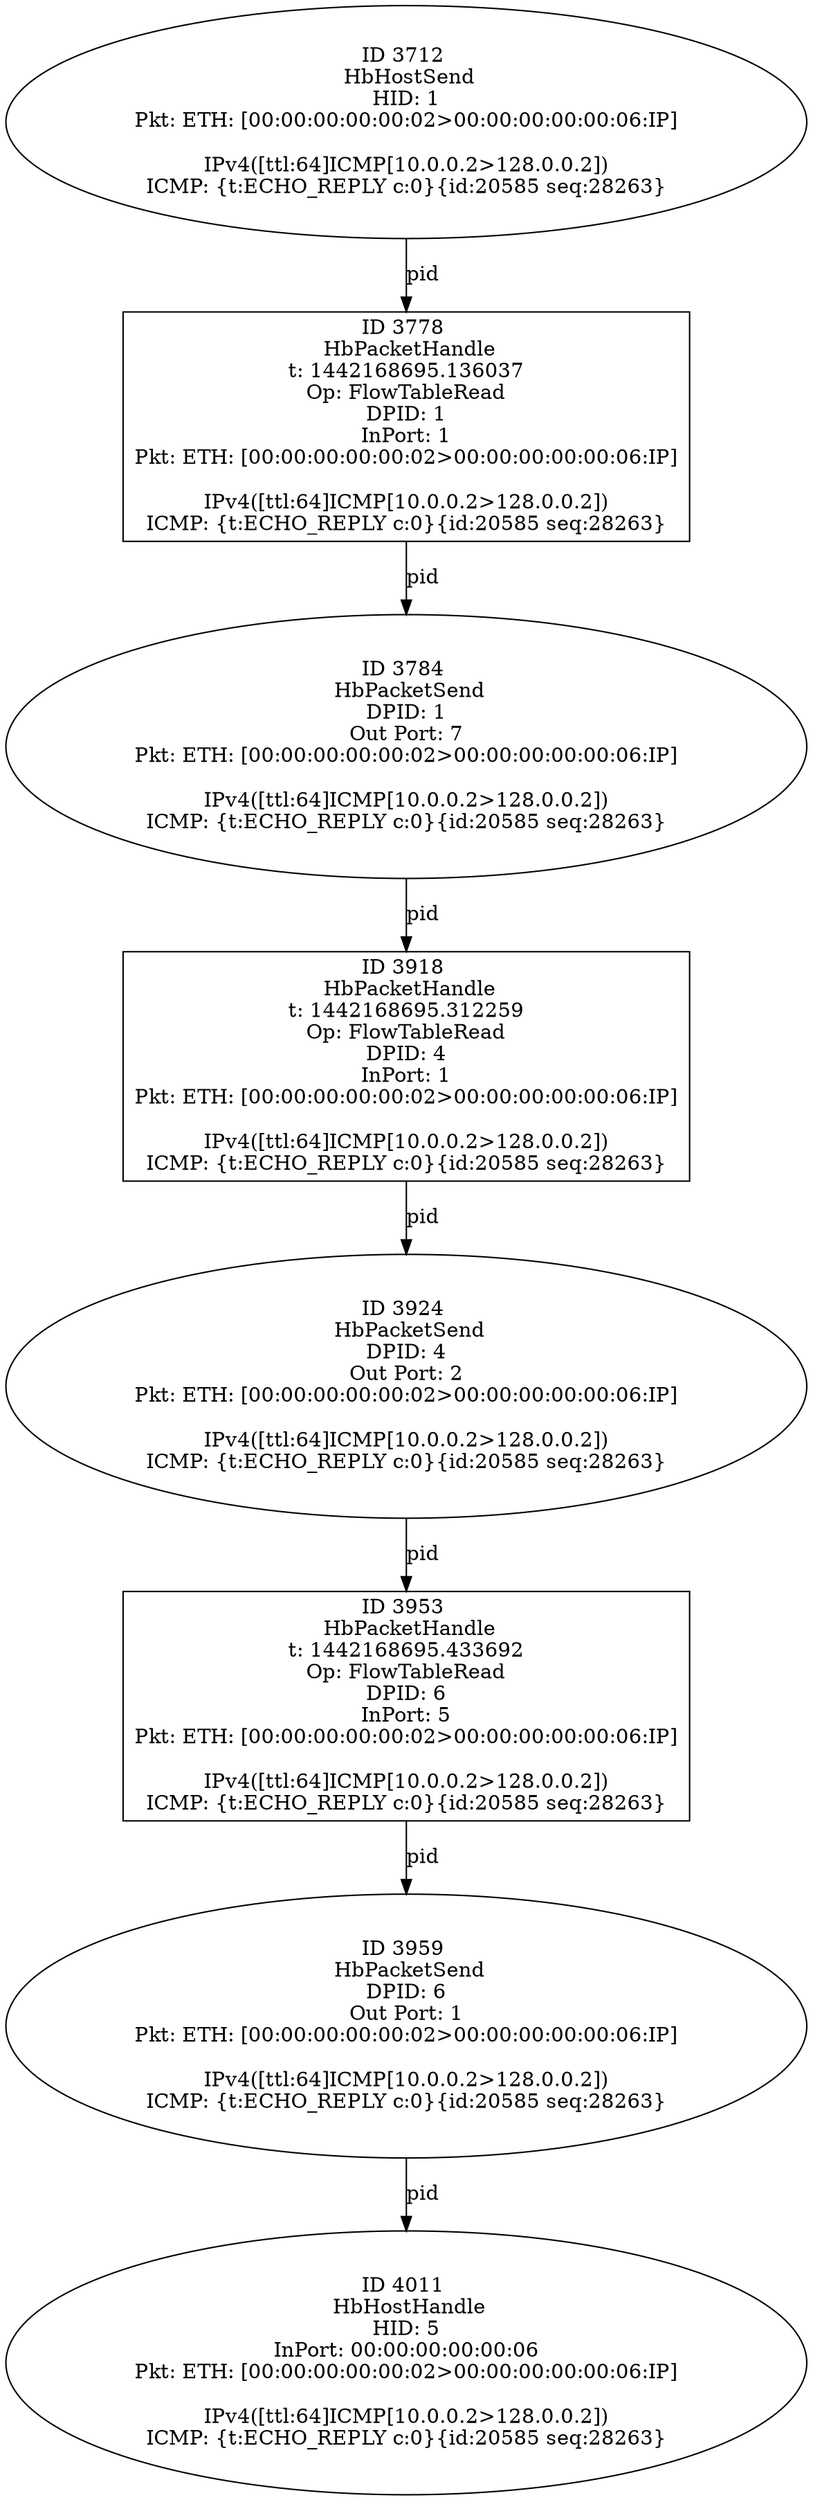 strict digraph G {
3712 [shape=oval, event=<hb_events.HbHostSend object at 0x107953ad0>, label="ID 3712 
 HbHostSend
HID: 1
Pkt: ETH: [00:00:00:00:00:02>00:00:00:00:00:06:IP]

IPv4([ttl:64]ICMP[10.0.0.2>128.0.0.2])
ICMP: {t:ECHO_REPLY c:0}{id:20585 seq:28263}"];
3778 [shape=box, event=<hb_events.HbPacketHandle object at 0x10798ef50>, label="ID 3778 
 HbPacketHandle
t: 1442168695.136037
Op: FlowTableRead
DPID: 1
InPort: 1
Pkt: ETH: [00:00:00:00:00:02>00:00:00:00:00:06:IP]

IPv4([ttl:64]ICMP[10.0.0.2>128.0.0.2])
ICMP: {t:ECHO_REPLY c:0}{id:20585 seq:28263}"];
3784 [shape=oval, event=<hb_events.HbPacketSend object at 0x107985b50>, label="ID 3784 
 HbPacketSend
DPID: 1
Out Port: 7
Pkt: ETH: [00:00:00:00:00:02>00:00:00:00:00:06:IP]

IPv4([ttl:64]ICMP[10.0.0.2>128.0.0.2])
ICMP: {t:ECHO_REPLY c:0}{id:20585 seq:28263}"];
4011 [shape=oval, event=<hb_events.HbHostHandle object at 0x107a46e50>, label="ID 4011 
 HbHostHandle
HID: 5
InPort: 00:00:00:00:00:06
Pkt: ETH: [00:00:00:00:00:02>00:00:00:00:00:06:IP]

IPv4([ttl:64]ICMP[10.0.0.2>128.0.0.2])
ICMP: {t:ECHO_REPLY c:0}{id:20585 seq:28263}"];
3918 [shape=box, event=<hb_events.HbPacketHandle object at 0x107a0dfd0>, label="ID 3918 
 HbPacketHandle
t: 1442168695.312259
Op: FlowTableRead
DPID: 4
InPort: 1
Pkt: ETH: [00:00:00:00:00:02>00:00:00:00:00:06:IP]

IPv4([ttl:64]ICMP[10.0.0.2>128.0.0.2])
ICMP: {t:ECHO_REPLY c:0}{id:20585 seq:28263}"];
3953 [shape=box, event=<hb_events.HbPacketHandle object at 0x107a220d0>, label="ID 3953 
 HbPacketHandle
t: 1442168695.433692
Op: FlowTableRead
DPID: 6
InPort: 5
Pkt: ETH: [00:00:00:00:00:02>00:00:00:00:00:06:IP]

IPv4([ttl:64]ICMP[10.0.0.2>128.0.0.2])
ICMP: {t:ECHO_REPLY c:0}{id:20585 seq:28263}"];
3924 [shape=oval, event=<hb_events.HbPacketSend object at 0x107a06810>, label="ID 3924 
 HbPacketSend
DPID: 4
Out Port: 2
Pkt: ETH: [00:00:00:00:00:02>00:00:00:00:00:06:IP]

IPv4([ttl:64]ICMP[10.0.0.2>128.0.0.2])
ICMP: {t:ECHO_REPLY c:0}{id:20585 seq:28263}"];
3959 [shape=oval, event=<hb_events.HbPacketSend object at 0x107a22490>, label="ID 3959 
 HbPacketSend
DPID: 6
Out Port: 1
Pkt: ETH: [00:00:00:00:00:02>00:00:00:00:00:06:IP]

IPv4([ttl:64]ICMP[10.0.0.2>128.0.0.2])
ICMP: {t:ECHO_REPLY c:0}{id:20585 seq:28263}"];
3712 -> 3778  [rel=pid, label=pid];
3778 -> 3784  [rel=pid, label=pid];
3784 -> 3918  [rel=pid, label=pid];
3918 -> 3924  [rel=pid, label=pid];
3953 -> 3959  [rel=pid, label=pid];
3924 -> 3953  [rel=pid, label=pid];
3959 -> 4011  [rel=pid, label=pid];
}
